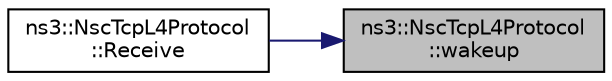 digraph "ns3::NscTcpL4Protocol::wakeup"
{
 // LATEX_PDF_SIZE
  edge [fontname="Helvetica",fontsize="10",labelfontname="Helvetica",labelfontsize="10"];
  node [fontname="Helvetica",fontsize="10",shape=record];
  rankdir="RL";
  Node1 [label="ns3::NscTcpL4Protocol\l::wakeup",height=0.2,width=0.4,color="black", fillcolor="grey75", style="filled", fontcolor="black",tooltip="Called by the NSC stack whenever something of interest has happened."];
  Node1 -> Node2 [dir="back",color="midnightblue",fontsize="10",style="solid",fontname="Helvetica"];
  Node2 [label="ns3::NscTcpL4Protocol\l::Receive",height=0.2,width=0.4,color="black", fillcolor="white", style="filled",URL="$classns3_1_1_nsc_tcp_l4_protocol.html#a6e7e849a94635f93115ce30fdacb469d",tooltip="Called from lower-level layers to send the packet up in the stack."];
}
